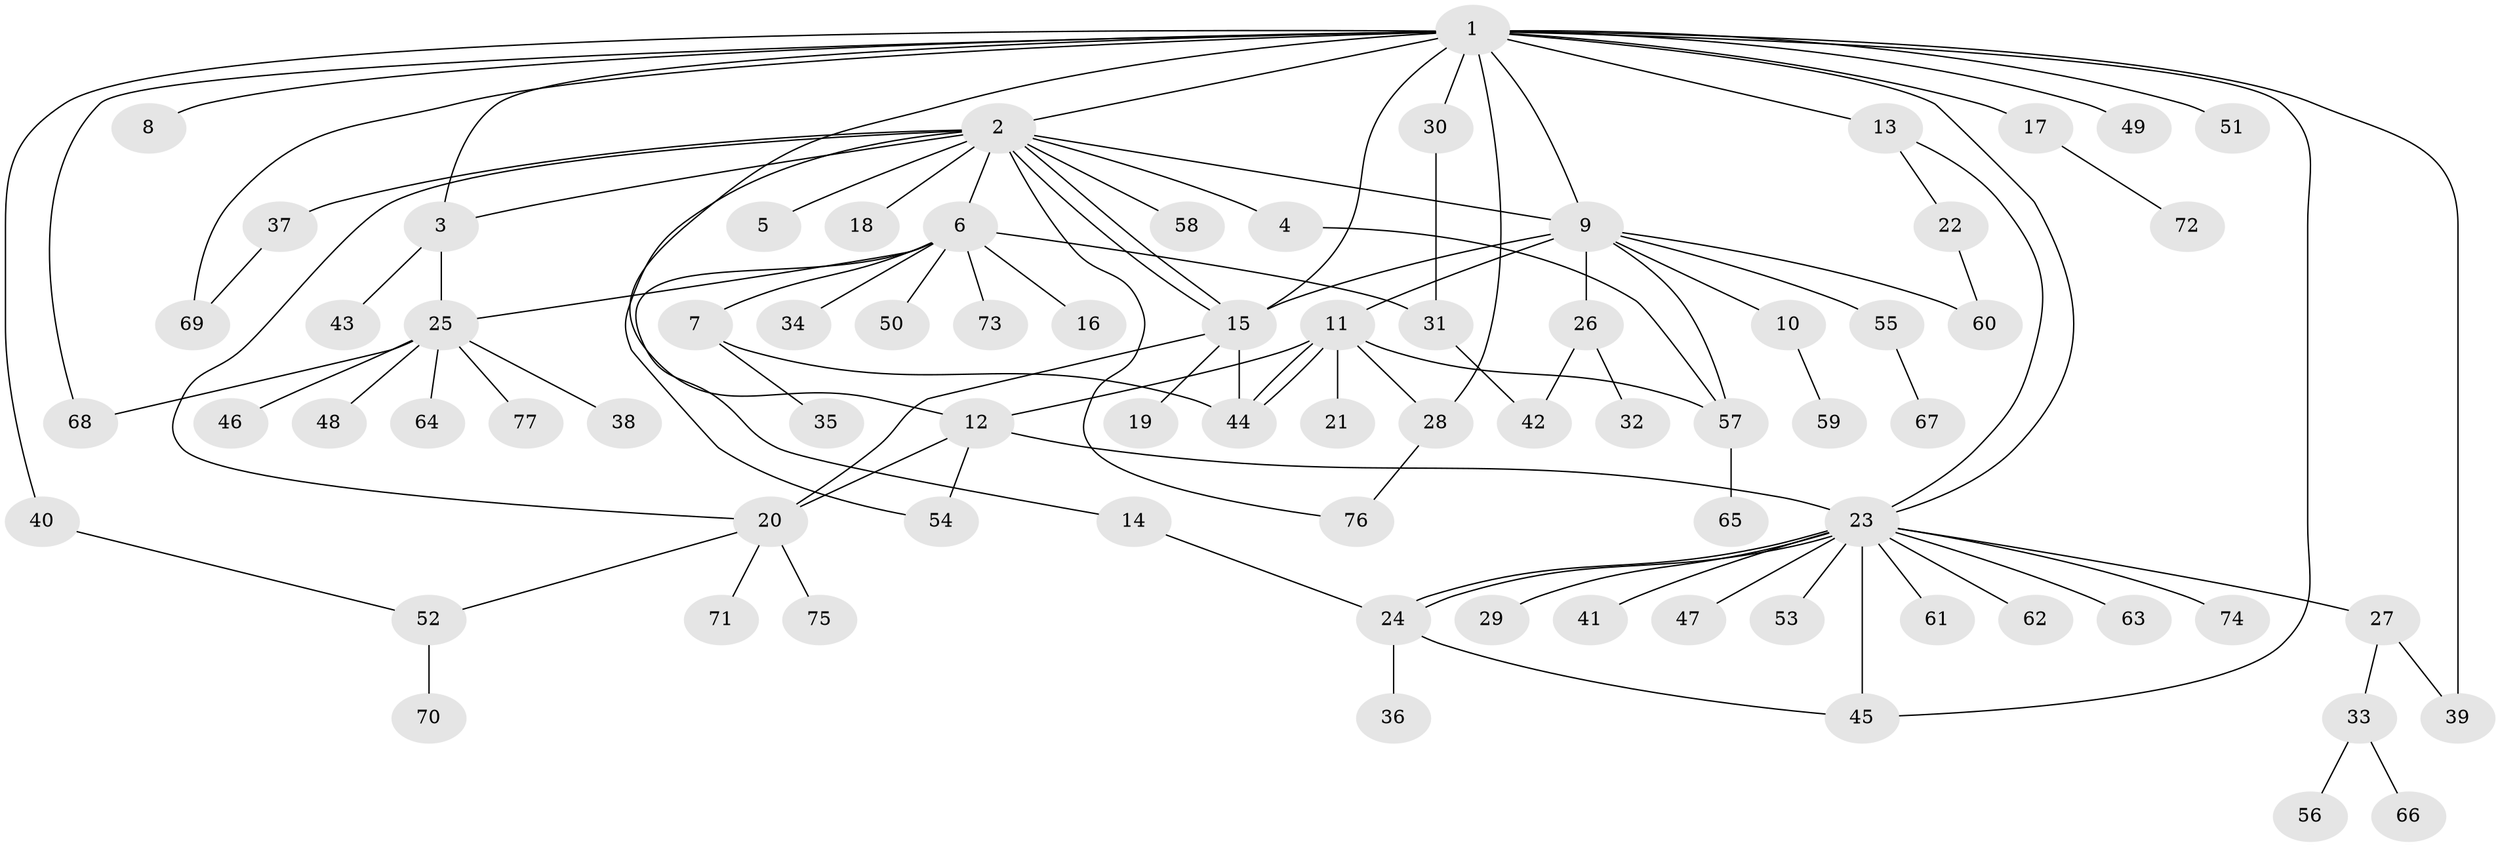 // coarse degree distribution, {15: 0.043478260869565216, 8: 0.043478260869565216, 4: 0.043478260869565216, 2: 0.21739130434782608, 10: 0.043478260869565216, 1: 0.391304347826087, 9: 0.043478260869565216, 6: 0.043478260869565216, 5: 0.043478260869565216, 7: 0.043478260869565216, 3: 0.043478260869565216}
// Generated by graph-tools (version 1.1) at 2025/18/03/04/25 18:18:21]
// undirected, 77 vertices, 106 edges
graph export_dot {
graph [start="1"]
  node [color=gray90,style=filled];
  1;
  2;
  3;
  4;
  5;
  6;
  7;
  8;
  9;
  10;
  11;
  12;
  13;
  14;
  15;
  16;
  17;
  18;
  19;
  20;
  21;
  22;
  23;
  24;
  25;
  26;
  27;
  28;
  29;
  30;
  31;
  32;
  33;
  34;
  35;
  36;
  37;
  38;
  39;
  40;
  41;
  42;
  43;
  44;
  45;
  46;
  47;
  48;
  49;
  50;
  51;
  52;
  53;
  54;
  55;
  56;
  57;
  58;
  59;
  60;
  61;
  62;
  63;
  64;
  65;
  66;
  67;
  68;
  69;
  70;
  71;
  72;
  73;
  74;
  75;
  76;
  77;
  1 -- 2;
  1 -- 3;
  1 -- 8;
  1 -- 9;
  1 -- 12;
  1 -- 13;
  1 -- 15;
  1 -- 17;
  1 -- 23;
  1 -- 28;
  1 -- 30;
  1 -- 39;
  1 -- 40;
  1 -- 45;
  1 -- 49;
  1 -- 51;
  1 -- 68;
  1 -- 69;
  2 -- 3;
  2 -- 4;
  2 -- 5;
  2 -- 6;
  2 -- 9;
  2 -- 15;
  2 -- 15;
  2 -- 18;
  2 -- 20;
  2 -- 37;
  2 -- 54;
  2 -- 58;
  2 -- 76;
  3 -- 25;
  3 -- 43;
  4 -- 57;
  6 -- 7;
  6 -- 14;
  6 -- 16;
  6 -- 25;
  6 -- 31;
  6 -- 34;
  6 -- 50;
  6 -- 73;
  7 -- 35;
  7 -- 44;
  9 -- 10;
  9 -- 11;
  9 -- 15;
  9 -- 26;
  9 -- 55;
  9 -- 57;
  9 -- 60;
  10 -- 59;
  11 -- 12;
  11 -- 21;
  11 -- 28;
  11 -- 44;
  11 -- 44;
  11 -- 57;
  12 -- 20;
  12 -- 23;
  12 -- 54;
  13 -- 22;
  13 -- 23;
  14 -- 24;
  15 -- 19;
  15 -- 20;
  15 -- 44;
  17 -- 72;
  20 -- 52;
  20 -- 71;
  20 -- 75;
  22 -- 60;
  23 -- 24;
  23 -- 24;
  23 -- 27;
  23 -- 29;
  23 -- 41;
  23 -- 45;
  23 -- 47;
  23 -- 53;
  23 -- 61;
  23 -- 62;
  23 -- 63;
  23 -- 74;
  24 -- 36;
  24 -- 45;
  25 -- 38;
  25 -- 46;
  25 -- 48;
  25 -- 64;
  25 -- 68;
  25 -- 77;
  26 -- 32;
  26 -- 42;
  27 -- 33;
  27 -- 39;
  28 -- 76;
  30 -- 31;
  31 -- 42;
  33 -- 56;
  33 -- 66;
  37 -- 69;
  40 -- 52;
  52 -- 70;
  55 -- 67;
  57 -- 65;
}
